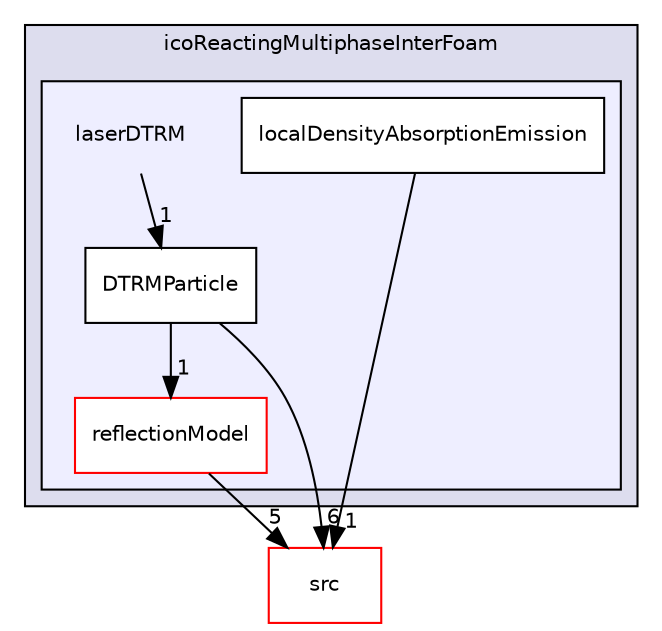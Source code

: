 digraph "applications/solvers/multiphase/icoReactingMultiphaseInterFoam/laserDTRM" {
  bgcolor=transparent;
  compound=true
  node [ fontsize="10", fontname="Helvetica"];
  edge [ labelfontsize="10", labelfontname="Helvetica"];
  subgraph clusterdir_1ff87e91ba7f0e4bf8179bd47788b26b {
    graph [ bgcolor="#ddddee", pencolor="black", label="icoReactingMultiphaseInterFoam" fontname="Helvetica", fontsize="10", URL="dir_1ff87e91ba7f0e4bf8179bd47788b26b.html"]
  subgraph clusterdir_73a577334200d1ddf7eccf77782bc5f9 {
    graph [ bgcolor="#eeeeff", pencolor="black", label="" URL="dir_73a577334200d1ddf7eccf77782bc5f9.html"];
    dir_73a577334200d1ddf7eccf77782bc5f9 [shape=plaintext label="laserDTRM"];
    dir_2bb3a3346b46f8df5f22ac6a69065b2a [shape=box label="DTRMParticle" color="black" fillcolor="white" style="filled" URL="dir_2bb3a3346b46f8df5f22ac6a69065b2a.html"];
    dir_fefbab021127890418f9f623ad09a789 [shape=box label="localDensityAbsorptionEmission" color="black" fillcolor="white" style="filled" URL="dir_fefbab021127890418f9f623ad09a789.html"];
    dir_e944b23a9482893a0f1e38eaa537ebd2 [shape=box label="reflectionModel" color="red" fillcolor="white" style="filled" URL="dir_e944b23a9482893a0f1e38eaa537ebd2.html"];
  }
  }
  dir_68267d1309a1af8e8297ef4c3efbcdba [shape=box label="src" color="red" URL="dir_68267d1309a1af8e8297ef4c3efbcdba.html"];
  dir_73a577334200d1ddf7eccf77782bc5f9->dir_2bb3a3346b46f8df5f22ac6a69065b2a [headlabel="1", labeldistance=1.5 headhref="dir_000184_000185.html"];
  dir_e944b23a9482893a0f1e38eaa537ebd2->dir_68267d1309a1af8e8297ef4c3efbcdba [headlabel="5", labeldistance=1.5 headhref="dir_000187_000499.html"];
  dir_2bb3a3346b46f8df5f22ac6a69065b2a->dir_68267d1309a1af8e8297ef4c3efbcdba [headlabel="6", labeldistance=1.5 headhref="dir_000185_000499.html"];
  dir_2bb3a3346b46f8df5f22ac6a69065b2a->dir_e944b23a9482893a0f1e38eaa537ebd2 [headlabel="1", labeldistance=1.5 headhref="dir_000185_000187.html"];
  dir_fefbab021127890418f9f623ad09a789->dir_68267d1309a1af8e8297ef4c3efbcdba [headlabel="1", labeldistance=1.5 headhref="dir_000186_000499.html"];
}
